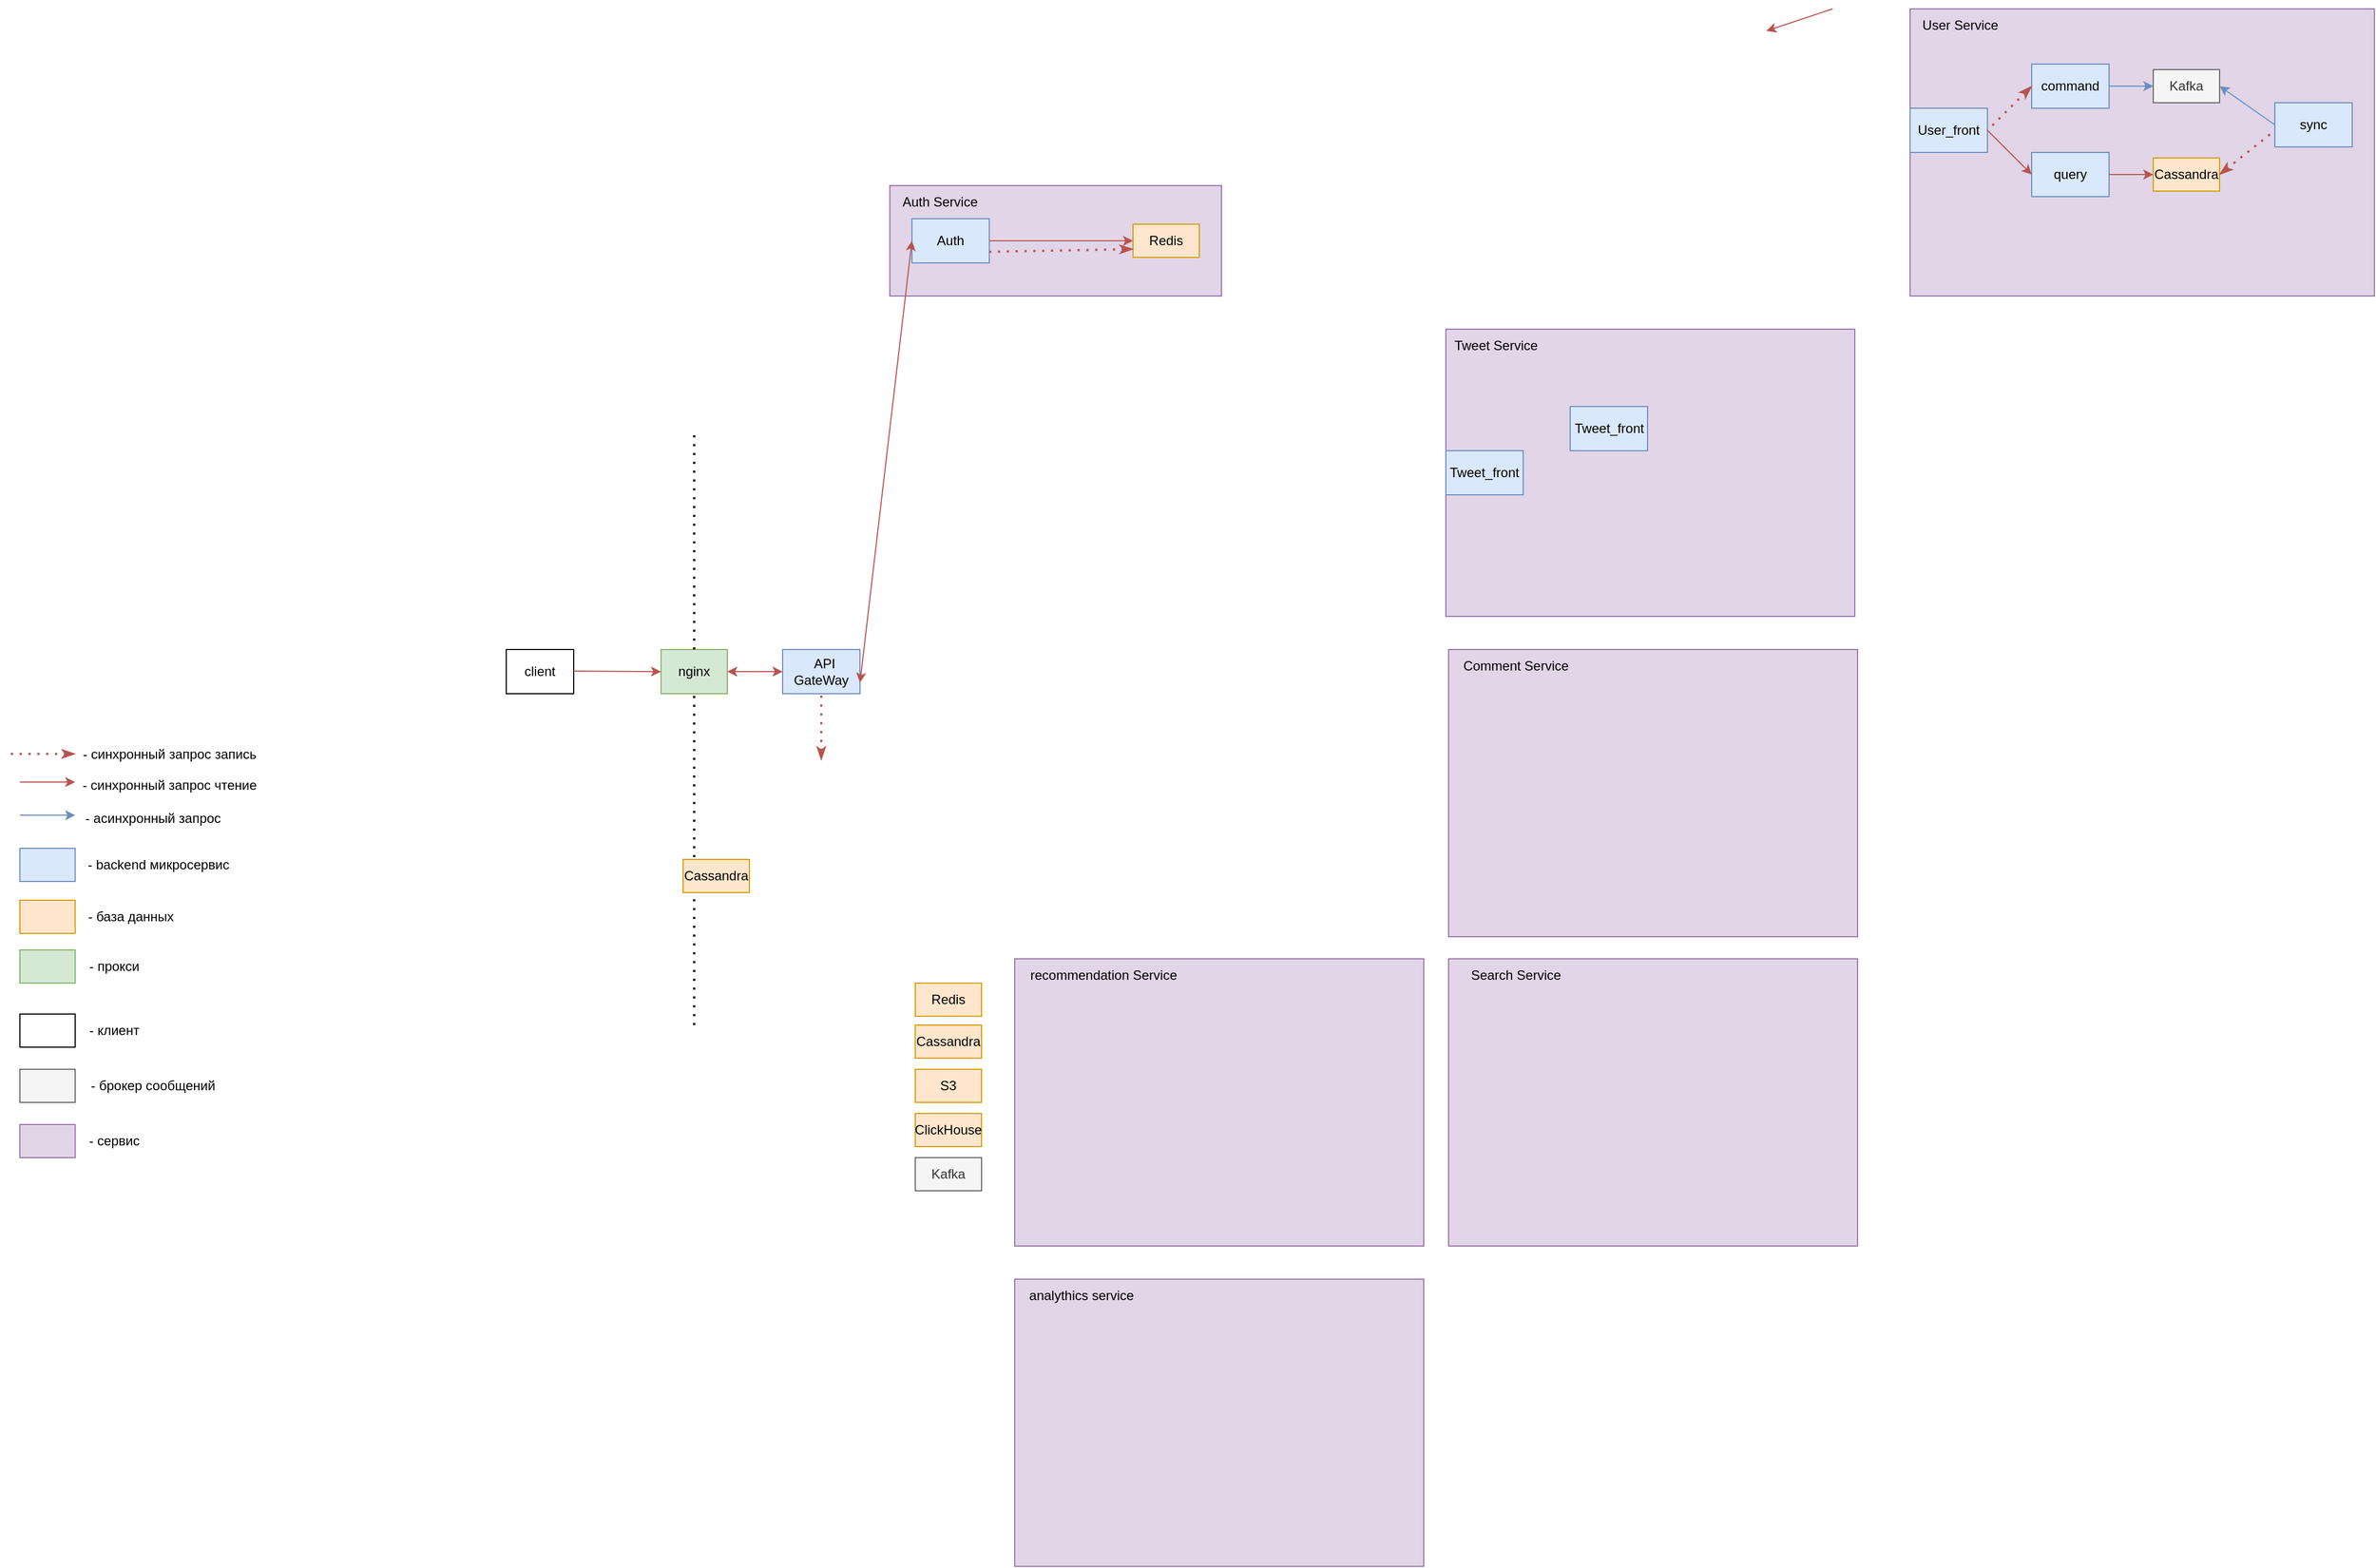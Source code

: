 <mxfile version="24.8.4">
  <diagram name="Страница — 1" id="AZIidQwiRl7HqNlrRY5z">
    <mxGraphModel dx="1706" dy="2296" grid="1" gridSize="10" guides="1" tooltips="1" connect="1" arrows="1" fold="1" page="1" pageScale="1" pageWidth="827" pageHeight="1169" math="0" shadow="0">
      <root>
        <mxCell id="0" />
        <mxCell id="1" parent="0" />
        <mxCell id="1nguG6ONi_07sAdzY82m-1" value="" style="endArrow=classic;html=1;rounded=0;fillColor=#f8cecc;strokeColor=#b85450;" parent="1" edge="1">
          <mxGeometry width="50" height="50" relative="1" as="geometry">
            <mxPoint x="40" y="440" as="sourcePoint" />
            <mxPoint x="90" y="440" as="targetPoint" />
          </mxGeometry>
        </mxCell>
        <mxCell id="1nguG6ONi_07sAdzY82m-5" value="- синхронный запрос чтение" style="text;html=1;align=center;verticalAlign=middle;resizable=0;points=[];autosize=1;strokeColor=none;fillColor=none;" parent="1" vertex="1">
          <mxGeometry x="85" y="428" width="180" height="30" as="geometry" />
        </mxCell>
        <mxCell id="1nguG6ONi_07sAdzY82m-6" value="" style="endArrow=classic;html=1;rounded=0;fillColor=#dae8fc;strokeColor=#6c8ebf;" parent="1" edge="1">
          <mxGeometry width="50" height="50" relative="1" as="geometry">
            <mxPoint x="40" y="470" as="sourcePoint" />
            <mxPoint x="90" y="470" as="targetPoint" />
          </mxGeometry>
        </mxCell>
        <mxCell id="1nguG6ONi_07sAdzY82m-7" value="- асинхронный запрос" style="text;html=1;align=center;verticalAlign=middle;resizable=0;points=[];autosize=1;strokeColor=none;fillColor=none;" parent="1" vertex="1">
          <mxGeometry x="85" y="458" width="150" height="30" as="geometry" />
        </mxCell>
        <mxCell id="1nguG6ONi_07sAdzY82m-8" value="" style="rounded=0;whiteSpace=wrap;html=1;fillColor=#dae8fc;strokeColor=#6c8ebf;" parent="1" vertex="1">
          <mxGeometry x="40" y="500" width="50" height="30" as="geometry" />
        </mxCell>
        <mxCell id="1nguG6ONi_07sAdzY82m-9" value="- backend микросервис" style="text;html=1;align=center;verticalAlign=middle;resizable=0;points=[];autosize=1;strokeColor=none;fillColor=none;" parent="1" vertex="1">
          <mxGeometry x="90" y="500" width="150" height="30" as="geometry" />
        </mxCell>
        <mxCell id="1nguG6ONi_07sAdzY82m-10" value="" style="rounded=0;whiteSpace=wrap;html=1;fillColor=#ffe6cc;strokeColor=#d79b00;" parent="1" vertex="1">
          <mxGeometry x="40" y="547" width="50" height="30" as="geometry" />
        </mxCell>
        <mxCell id="1nguG6ONi_07sAdzY82m-11" value="- база данных" style="text;html=1;align=center;verticalAlign=middle;resizable=0;points=[];autosize=1;strokeColor=none;fillColor=none;" parent="1" vertex="1">
          <mxGeometry x="90" y="547" width="100" height="30" as="geometry" />
        </mxCell>
        <mxCell id="1nguG6ONi_07sAdzY82m-14" value="" style="rounded=0;whiteSpace=wrap;html=1;fillColor=#d5e8d4;strokeColor=#82b366;" parent="1" vertex="1">
          <mxGeometry x="40" y="592" width="50" height="30" as="geometry" />
        </mxCell>
        <mxCell id="1nguG6ONi_07sAdzY82m-15" value="- прокси" style="text;html=1;align=center;verticalAlign=middle;resizable=0;points=[];autosize=1;strokeColor=none;fillColor=none;" parent="1" vertex="1">
          <mxGeometry x="90" y="592" width="70" height="30" as="geometry" />
        </mxCell>
        <mxCell id="1nguG6ONi_07sAdzY82m-16" value="" style="rounded=0;whiteSpace=wrap;html=1;" parent="1" vertex="1">
          <mxGeometry x="40" y="650" width="50" height="30" as="geometry" />
        </mxCell>
        <mxCell id="1nguG6ONi_07sAdzY82m-17" value="- клиент" style="text;html=1;align=center;verticalAlign=middle;resizable=0;points=[];autosize=1;strokeColor=none;fillColor=none;" parent="1" vertex="1">
          <mxGeometry x="90" y="650" width="70" height="30" as="geometry" />
        </mxCell>
        <mxCell id="1nguG6ONi_07sAdzY82m-18" value="" style="rounded=0;whiteSpace=wrap;html=1;fillColor=#f5f5f5;fontColor=#333333;strokeColor=#666666;" parent="1" vertex="1">
          <mxGeometry x="40" y="700" width="50" height="30" as="geometry" />
        </mxCell>
        <mxCell id="1nguG6ONi_07sAdzY82m-19" value="- брокер сообщений" style="text;html=1;align=center;verticalAlign=middle;resizable=0;points=[];autosize=1;strokeColor=none;fillColor=none;" parent="1" vertex="1">
          <mxGeometry x="90" y="700" width="140" height="30" as="geometry" />
        </mxCell>
        <mxCell id="1nguG6ONi_07sAdzY82m-20" value="" style="rounded=0;whiteSpace=wrap;html=1;fillColor=#e1d5e7;strokeColor=#9673a6;" parent="1" vertex="1">
          <mxGeometry x="40" y="750" width="50" height="30" as="geometry" />
        </mxCell>
        <mxCell id="1nguG6ONi_07sAdzY82m-21" value="- сервис" style="text;html=1;align=center;verticalAlign=middle;resizable=0;points=[];autosize=1;strokeColor=none;fillColor=none;" parent="1" vertex="1">
          <mxGeometry x="90" y="750" width="70" height="30" as="geometry" />
        </mxCell>
        <mxCell id="1nguG6ONi_07sAdzY82m-23" value="- синхронный запрос запись" style="text;html=1;align=center;verticalAlign=middle;resizable=0;points=[];autosize=1;strokeColor=none;fillColor=none;" parent="1" vertex="1">
          <mxGeometry x="85" y="400" width="180" height="30" as="geometry" />
        </mxCell>
        <mxCell id="1nguG6ONi_07sAdzY82m-24" value="" style="endArrow=none;dashed=1;html=1;dashPattern=1 3;strokeWidth=2;rounded=0;startArrow=classicThin;startFill=1;fillColor=#f8cecc;strokeColor=#b85450;" parent="1" edge="1">
          <mxGeometry width="50" height="50" relative="1" as="geometry">
            <mxPoint x="90" y="414.5" as="sourcePoint" />
            <mxPoint x="30" y="414.5" as="targetPoint" />
          </mxGeometry>
        </mxCell>
        <mxCell id="1nguG6ONi_07sAdzY82m-26" value="client" style="rounded=0;whiteSpace=wrap;html=1;" parent="1" vertex="1">
          <mxGeometry x="480" y="320" width="61" height="40" as="geometry" />
        </mxCell>
        <mxCell id="1nguG6ONi_07sAdzY82m-27" value="nginx" style="rounded=0;whiteSpace=wrap;html=1;fillColor=#d5e8d4;strokeColor=#82b366;" parent="1" vertex="1">
          <mxGeometry x="620" y="320" width="60" height="40" as="geometry" />
        </mxCell>
        <mxCell id="1nguG6ONi_07sAdzY82m-29" value="" style="endArrow=none;dashed=1;html=1;dashPattern=1 3;strokeWidth=2;rounded=0;entryX=0.5;entryY=1;entryDx=0;entryDy=0;" parent="1" target="1nguG6ONi_07sAdzY82m-27" edge="1">
          <mxGeometry width="50" height="50" relative="1" as="geometry">
            <mxPoint x="650" y="660" as="sourcePoint" />
            <mxPoint x="670" y="380" as="targetPoint" />
          </mxGeometry>
        </mxCell>
        <mxCell id="1nguG6ONi_07sAdzY82m-30" value="" style="endArrow=none;dashed=1;html=1;dashPattern=1 3;strokeWidth=2;rounded=0;exitX=0.5;exitY=0;exitDx=0;exitDy=0;" parent="1" source="1nguG6ONi_07sAdzY82m-27" edge="1">
          <mxGeometry width="50" height="50" relative="1" as="geometry">
            <mxPoint x="660" y="670" as="sourcePoint" />
            <mxPoint x="650" y="120" as="targetPoint" />
          </mxGeometry>
        </mxCell>
        <mxCell id="1nguG6ONi_07sAdzY82m-32" value="" style="endArrow=classic;html=1;rounded=0;fillColor=#f8cecc;strokeColor=#b85450;entryX=0;entryY=0.5;entryDx=0;entryDy=0;" parent="1" target="1nguG6ONi_07sAdzY82m-27" edge="1">
          <mxGeometry width="50" height="50" relative="1" as="geometry">
            <mxPoint x="541" y="339.5" as="sourcePoint" />
            <mxPoint x="591" y="339.5" as="targetPoint" />
          </mxGeometry>
        </mxCell>
        <mxCell id="1nguG6ONi_07sAdzY82m-34" value="&amp;nbsp; API GateWay" style="rounded=0;whiteSpace=wrap;html=1;fillColor=#dae8fc;strokeColor=#6c8ebf;" parent="1" vertex="1">
          <mxGeometry x="730" y="320" width="70" height="40" as="geometry" />
        </mxCell>
        <mxCell id="1nguG6ONi_07sAdzY82m-35" value="" style="endArrow=classic;html=1;rounded=0;fillColor=#f8cecc;strokeColor=#b85450;entryX=0;entryY=0.5;entryDx=0;entryDy=0;exitX=1;exitY=0.5;exitDx=0;exitDy=0;startArrow=classic;startFill=1;" parent="1" source="1nguG6ONi_07sAdzY82m-27" target="1nguG6ONi_07sAdzY82m-34" edge="1">
          <mxGeometry width="50" height="50" relative="1" as="geometry">
            <mxPoint x="551" y="349.5" as="sourcePoint" />
            <mxPoint x="630" y="350" as="targetPoint" />
            <Array as="points" />
          </mxGeometry>
        </mxCell>
        <mxCell id="1nguG6ONi_07sAdzY82m-37" value="" style="endArrow=none;dashed=1;html=1;dashPattern=1 3;strokeWidth=2;rounded=0;startArrow=classicThin;startFill=1;fillColor=#f8cecc;strokeColor=#b85450;entryX=0.5;entryY=1;entryDx=0;entryDy=0;" parent="1" target="1nguG6ONi_07sAdzY82m-34" edge="1">
          <mxGeometry width="50" height="50" relative="1" as="geometry">
            <mxPoint x="765" y="420" as="sourcePoint" />
            <mxPoint x="680" y="390" as="targetPoint" />
          </mxGeometry>
        </mxCell>
        <mxCell id="qnDGy9NrY7wH--747nsN-1" value="" style="rounded=0;whiteSpace=wrap;html=1;fillColor=#e1d5e7;strokeColor=#9673a6;" vertex="1" parent="1">
          <mxGeometry x="827" y="-100" width="300" height="100" as="geometry" />
        </mxCell>
        <mxCell id="qnDGy9NrY7wH--747nsN-2" value="Auth Service" style="text;html=1;align=center;verticalAlign=middle;resizable=0;points=[];autosize=1;strokeColor=none;fillColor=none;" vertex="1" parent="1">
          <mxGeometry x="827" y="-100" width="90" height="30" as="geometry" />
        </mxCell>
        <mxCell id="qnDGy9NrY7wH--747nsN-4" value="Redis" style="rounded=0;whiteSpace=wrap;html=1;fillColor=#ffe6cc;strokeColor=#d79b00;" vertex="1" parent="1">
          <mxGeometry x="850" y="622" width="60" height="30" as="geometry" />
        </mxCell>
        <mxCell id="qnDGy9NrY7wH--747nsN-5" value="Cassandra" style="rounded=0;whiteSpace=wrap;html=1;fillColor=#ffe6cc;strokeColor=#d79b00;" vertex="1" parent="1">
          <mxGeometry x="850" y="660" width="60" height="30" as="geometry" />
        </mxCell>
        <mxCell id="qnDGy9NrY7wH--747nsN-6" value="S3" style="rounded=0;whiteSpace=wrap;html=1;fillColor=#ffe6cc;strokeColor=#d79b00;" vertex="1" parent="1">
          <mxGeometry x="850" y="700" width="60" height="30" as="geometry" />
        </mxCell>
        <mxCell id="qnDGy9NrY7wH--747nsN-7" value="ClickHouse" style="rounded=0;whiteSpace=wrap;html=1;fillColor=#ffe6cc;strokeColor=#d79b00;" vertex="1" parent="1">
          <mxGeometry x="850" y="740" width="60" height="30" as="geometry" />
        </mxCell>
        <mxCell id="qnDGy9NrY7wH--747nsN-8" value="Kafka" style="rounded=0;whiteSpace=wrap;html=1;fillColor=#f5f5f5;fontColor=#333333;strokeColor=#666666;" vertex="1" parent="1">
          <mxGeometry x="850" y="780" width="60" height="30" as="geometry" />
        </mxCell>
        <mxCell id="qnDGy9NrY7wH--747nsN-9" value="Redis" style="rounded=0;whiteSpace=wrap;html=1;fillColor=#ffe6cc;strokeColor=#d79b00;" vertex="1" parent="1">
          <mxGeometry x="1047" y="-65" width="60" height="30" as="geometry" />
        </mxCell>
        <mxCell id="qnDGy9NrY7wH--747nsN-10" value="Cassandra" style="rounded=0;whiteSpace=wrap;html=1;fillColor=#ffe6cc;strokeColor=#d79b00;" vertex="1" parent="1">
          <mxGeometry x="640" y="510" width="60" height="30" as="geometry" />
        </mxCell>
        <mxCell id="qnDGy9NrY7wH--747nsN-11" value="" style="rounded=0;whiteSpace=wrap;html=1;fillColor=#e1d5e7;strokeColor=#9673a6;" vertex="1" parent="1">
          <mxGeometry x="1750" y="-260" width="420" height="260" as="geometry" />
        </mxCell>
        <mxCell id="qnDGy9NrY7wH--747nsN-12" value="User Service" style="text;html=1;align=center;verticalAlign=middle;resizable=0;points=[];autosize=1;strokeColor=none;fillColor=none;" vertex="1" parent="1">
          <mxGeometry x="1750" y="-260" width="90" height="30" as="geometry" />
        </mxCell>
        <mxCell id="qnDGy9NrY7wH--747nsN-13" value="" style="rounded=0;whiteSpace=wrap;html=1;fillColor=#e1d5e7;strokeColor=#9673a6;" vertex="1" parent="1">
          <mxGeometry x="1330" y="30" width="370" height="260" as="geometry" />
        </mxCell>
        <mxCell id="qnDGy9NrY7wH--747nsN-14" value="Tweet Service" style="text;html=1;align=center;verticalAlign=middle;resizable=0;points=[];autosize=1;strokeColor=none;fillColor=none;" vertex="1" parent="1">
          <mxGeometry x="1325" y="30" width="100" height="30" as="geometry" />
        </mxCell>
        <mxCell id="qnDGy9NrY7wH--747nsN-15" value="" style="rounded=0;whiteSpace=wrap;html=1;fillColor=#e1d5e7;strokeColor=#9673a6;" vertex="1" parent="1">
          <mxGeometry x="1332.5" y="320" width="370" height="260" as="geometry" />
        </mxCell>
        <mxCell id="qnDGy9NrY7wH--747nsN-16" value="Comment Service" style="text;html=1;align=center;verticalAlign=middle;resizable=0;points=[];autosize=1;strokeColor=none;fillColor=none;" vertex="1" parent="1">
          <mxGeometry x="1332.5" y="320" width="120" height="30" as="geometry" />
        </mxCell>
        <mxCell id="qnDGy9NrY7wH--747nsN-17" value="" style="rounded=0;whiteSpace=wrap;html=1;fillColor=#e1d5e7;strokeColor=#9673a6;" vertex="1" parent="1">
          <mxGeometry x="1332.5" y="600" width="370" height="260" as="geometry" />
        </mxCell>
        <mxCell id="qnDGy9NrY7wH--747nsN-18" value="Search Service" style="text;html=1;align=center;verticalAlign=middle;resizable=0;points=[];autosize=1;strokeColor=none;fillColor=none;" vertex="1" parent="1">
          <mxGeometry x="1342.5" y="600" width="100" height="30" as="geometry" />
        </mxCell>
        <mxCell id="qnDGy9NrY7wH--747nsN-19" value="" style="rounded=0;whiteSpace=wrap;html=1;fillColor=#e1d5e7;strokeColor=#9673a6;" vertex="1" parent="1">
          <mxGeometry x="940" y="600" width="370" height="260" as="geometry" />
        </mxCell>
        <mxCell id="qnDGy9NrY7wH--747nsN-20" value="recommendation Service" style="text;html=1;align=center;verticalAlign=middle;resizable=0;points=[];autosize=1;strokeColor=none;fillColor=none;" vertex="1" parent="1">
          <mxGeometry x="940" y="600" width="160" height="30" as="geometry" />
        </mxCell>
        <mxCell id="qnDGy9NrY7wH--747nsN-21" value="" style="rounded=0;whiteSpace=wrap;html=1;fillColor=#e1d5e7;strokeColor=#9673a6;" vertex="1" parent="1">
          <mxGeometry x="940" y="890" width="370" height="260" as="geometry" />
        </mxCell>
        <mxCell id="qnDGy9NrY7wH--747nsN-22" value="analythics&amp;nbsp;service" style="text;html=1;align=center;verticalAlign=middle;resizable=0;points=[];autosize=1;strokeColor=none;fillColor=none;" vertex="1" parent="1">
          <mxGeometry x="940" y="890" width="120" height="30" as="geometry" />
        </mxCell>
        <mxCell id="qnDGy9NrY7wH--747nsN-24" value="Auth" style="rounded=0;whiteSpace=wrap;html=1;fillColor=#dae8fc;strokeColor=#6c8ebf;" vertex="1" parent="1">
          <mxGeometry x="847" y="-70" width="70" height="40" as="geometry" />
        </mxCell>
        <mxCell id="qnDGy9NrY7wH--747nsN-25" value="" style="endArrow=classic;html=1;rounded=0;fillColor=#f8cecc;strokeColor=#b85450;exitX=1;exitY=0.5;exitDx=0;exitDy=0;entryX=0;entryY=0.5;entryDx=0;entryDy=0;" edge="1" parent="1" source="qnDGy9NrY7wH--747nsN-24" target="qnDGy9NrY7wH--747nsN-9">
          <mxGeometry width="50" height="50" relative="1" as="geometry">
            <mxPoint x="957" y="-55.71" as="sourcePoint" />
            <mxPoint x="1007" y="-55.71" as="targetPoint" />
          </mxGeometry>
        </mxCell>
        <mxCell id="qnDGy9NrY7wH--747nsN-26" value="" style="endArrow=none;dashed=1;html=1;dashPattern=1 3;strokeWidth=2;rounded=0;startArrow=classicThin;startFill=1;fillColor=#f8cecc;strokeColor=#b85450;entryX=1;entryY=0.75;entryDx=0;entryDy=0;exitX=0;exitY=0.75;exitDx=0;exitDy=0;" edge="1" parent="1" source="qnDGy9NrY7wH--747nsN-9" target="qnDGy9NrY7wH--747nsN-24">
          <mxGeometry width="50" height="50" relative="1" as="geometry">
            <mxPoint x="687" y="2.29" as="sourcePoint" />
            <mxPoint x="627" y="2.29" as="targetPoint" />
          </mxGeometry>
        </mxCell>
        <mxCell id="qnDGy9NrY7wH--747nsN-27" value="User_front" style="rounded=0;whiteSpace=wrap;html=1;fillColor=#dae8fc;strokeColor=#6c8ebf;" vertex="1" parent="1">
          <mxGeometry x="1750" y="-170" width="70" height="40" as="geometry" />
        </mxCell>
        <mxCell id="1nguG6ONi_07sAdzY82m-36" value="" style="endArrow=classic;html=1;rounded=0;fillColor=#f8cecc;strokeColor=#b85450;exitX=1;exitY=0.5;exitDx=0;exitDy=0;startArrow=classic;startFill=1;entryX=0;entryY=0.5;entryDx=0;entryDy=0;" parent="1" edge="1" target="qnDGy9NrY7wH--747nsN-24">
          <mxGeometry width="50" height="50" relative="1" as="geometry">
            <mxPoint x="800" y="350" as="sourcePoint" />
            <mxPoint x="850" y="390" as="targetPoint" />
            <Array as="points" />
          </mxGeometry>
        </mxCell>
        <mxCell id="qnDGy9NrY7wH--747nsN-28" value="query" style="rounded=0;whiteSpace=wrap;html=1;fillColor=#dae8fc;strokeColor=#6c8ebf;" vertex="1" parent="1">
          <mxGeometry x="1860" y="-130" width="70" height="40" as="geometry" />
        </mxCell>
        <mxCell id="qnDGy9NrY7wH--747nsN-29" value="command" style="rounded=0;whiteSpace=wrap;html=1;fillColor=#dae8fc;strokeColor=#6c8ebf;" vertex="1" parent="1">
          <mxGeometry x="1860" y="-210" width="70" height="40" as="geometry" />
        </mxCell>
        <mxCell id="qnDGy9NrY7wH--747nsN-31" value="Cassandra" style="rounded=0;whiteSpace=wrap;html=1;fillColor=#ffe6cc;strokeColor=#d79b00;" vertex="1" parent="1">
          <mxGeometry x="1970" y="-125" width="60" height="30" as="geometry" />
        </mxCell>
        <mxCell id="qnDGy9NrY7wH--747nsN-32" value="Kafka" style="rounded=0;whiteSpace=wrap;html=1;fillColor=#f5f5f5;fontColor=#333333;strokeColor=#666666;" vertex="1" parent="1">
          <mxGeometry x="1970" y="-205" width="60" height="30" as="geometry" />
        </mxCell>
        <mxCell id="qnDGy9NrY7wH--747nsN-34" value="sync" style="rounded=0;whiteSpace=wrap;html=1;fillColor=#dae8fc;strokeColor=#6c8ebf;" vertex="1" parent="1">
          <mxGeometry x="2080" y="-175" width="70" height="40" as="geometry" />
        </mxCell>
        <mxCell id="qnDGy9NrY7wH--747nsN-37" value="" style="endArrow=classic;html=1;rounded=0;fillColor=#f8cecc;strokeColor=#b85450;startArrow=none;startFill=0;entryX=0;entryY=0.5;entryDx=0;entryDy=0;endFill=1;" edge="1" parent="1" target="qnDGy9NrY7wH--747nsN-28">
          <mxGeometry width="50" height="50" relative="1" as="geometry">
            <mxPoint x="1820" y="-150" as="sourcePoint" />
            <mxPoint x="1870" y="-180" as="targetPoint" />
            <Array as="points" />
          </mxGeometry>
        </mxCell>
        <mxCell id="qnDGy9NrY7wH--747nsN-38" value="" style="endArrow=classic;html=1;rounded=0;fillColor=#dae8fc;strokeColor=#6c8ebf;startArrow=none;startFill=0;entryX=0;entryY=0.5;entryDx=0;entryDy=0;exitX=1;exitY=0.5;exitDx=0;exitDy=0;endFill=1;" edge="1" parent="1" source="qnDGy9NrY7wH--747nsN-29" target="qnDGy9NrY7wH--747nsN-32">
          <mxGeometry width="50" height="50" relative="1" as="geometry">
            <mxPoint x="1830" y="-140" as="sourcePoint" />
            <mxPoint x="1870" y="-180" as="targetPoint" />
            <Array as="points" />
          </mxGeometry>
        </mxCell>
        <mxCell id="qnDGy9NrY7wH--747nsN-39" value="" style="endArrow=none;dashed=1;html=1;dashPattern=1 3;strokeWidth=2;rounded=0;startArrow=classicThin;startFill=1;fillColor=#f8cecc;strokeColor=#b85450;entryX=1;entryY=0.5;entryDx=0;entryDy=0;exitX=0;exitY=0.5;exitDx=0;exitDy=0;" edge="1" parent="1" source="qnDGy9NrY7wH--747nsN-29" target="qnDGy9NrY7wH--747nsN-27">
          <mxGeometry width="50" height="50" relative="1" as="geometry">
            <mxPoint x="1710" y="-75" as="sourcePoint" />
            <mxPoint x="1710" y="-135" as="targetPoint" />
          </mxGeometry>
        </mxCell>
        <mxCell id="qnDGy9NrY7wH--747nsN-40" value="" style="endArrow=classic;html=1;rounded=0;fillColor=#dae8fc;strokeColor=#6c8ebf;startArrow=none;startFill=0;entryX=1;entryY=0.5;entryDx=0;entryDy=0;exitX=0;exitY=0.5;exitDx=0;exitDy=0;endFill=1;" edge="1" parent="1" source="qnDGy9NrY7wH--747nsN-34" target="qnDGy9NrY7wH--747nsN-32">
          <mxGeometry width="50" height="50" relative="1" as="geometry">
            <mxPoint x="2048" y="-205" as="sourcePoint" />
            <mxPoint x="2088" y="-205" as="targetPoint" />
            <Array as="points" />
          </mxGeometry>
        </mxCell>
        <mxCell id="qnDGy9NrY7wH--747nsN-41" value="" style="endArrow=none;dashed=1;html=1;dashPattern=1 3;strokeWidth=2;rounded=0;startArrow=classicThin;startFill=1;fillColor=#f8cecc;strokeColor=#b85450;entryX=-0.004;entryY=0.633;entryDx=0;entryDy=0;exitX=1;exitY=0.5;exitDx=0;exitDy=0;entryPerimeter=0;" edge="1" parent="1" source="qnDGy9NrY7wH--747nsN-31" target="qnDGy9NrY7wH--747nsN-34">
          <mxGeometry width="50" height="50" relative="1" as="geometry">
            <mxPoint x="1870" y="-180" as="sourcePoint" />
            <mxPoint x="1830" y="-140" as="targetPoint" />
          </mxGeometry>
        </mxCell>
        <mxCell id="qnDGy9NrY7wH--747nsN-42" value="" style="endArrow=classic;html=1;rounded=0;fillColor=#f8cecc;strokeColor=#b85450;startArrow=none;startFill=0;entryX=0;entryY=0.5;entryDx=0;entryDy=0;endFill=1;exitX=1;exitY=0.5;exitDx=0;exitDy=0;" edge="1" parent="1" source="qnDGy9NrY7wH--747nsN-28" target="qnDGy9NrY7wH--747nsN-31">
          <mxGeometry width="50" height="50" relative="1" as="geometry">
            <mxPoint x="1830" y="-140" as="sourcePoint" />
            <mxPoint x="1870" y="-100" as="targetPoint" />
            <Array as="points" />
          </mxGeometry>
        </mxCell>
        <mxCell id="qnDGy9NrY7wH--747nsN-43" value="" style="endArrow=classic;html=1;rounded=0;fillColor=#f8cecc;strokeColor=#b85450;startArrow=none;startFill=0;endFill=1;" edge="1" parent="1">
          <mxGeometry width="50" height="50" relative="1" as="geometry">
            <mxPoint x="1680" y="-260" as="sourcePoint" />
            <mxPoint x="1620" y="-240" as="targetPoint" />
            <Array as="points" />
          </mxGeometry>
        </mxCell>
        <mxCell id="qnDGy9NrY7wH--747nsN-44" value="Tweet_front" style="rounded=0;whiteSpace=wrap;html=1;fillColor=#dae8fc;strokeColor=#6c8ebf;" vertex="1" parent="1">
          <mxGeometry x="1330" y="140" width="70" height="40" as="geometry" />
        </mxCell>
        <mxCell id="qnDGy9NrY7wH--747nsN-45" value="Tweet_front" style="rounded=0;whiteSpace=wrap;html=1;fillColor=#dae8fc;strokeColor=#6c8ebf;" vertex="1" parent="1">
          <mxGeometry x="1442.5" y="100" width="70" height="40" as="geometry" />
        </mxCell>
      </root>
    </mxGraphModel>
  </diagram>
</mxfile>
